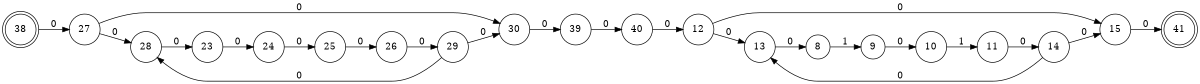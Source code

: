 digraph "graph" {
	rankdir=LR size="8,5"
	node [shape=doublecircle]
	38
	41
	node [shape=circle]
	38 -> 27 [label=0]
	39 -> 40 [label=0]
	40 -> 12 [label=0]
	30 -> 39 [label=0]
	27 -> 28 [label=0]
	28 -> 23 [label=0]
	29 -> 30 [label=0]
	29 -> 28 [label=0]
	27 -> 30 [label=0]
	26 -> 29 [label=0]
	23 -> 24 [label=0]
	24 -> 25 [label=0]
	25 -> 26 [label=0]
	15 -> 41 [label=0]
	12 -> 13 [label=0]
	13 -> 8 [label=0]
	14 -> 15 [label=0]
	14 -> 13 [label=0]
	12 -> 15 [label=0]
	11 -> 14 [label=0]
	8 -> 9 [label=1]
	9 -> 10 [label=0]
	10 -> 11 [label=1]
}
